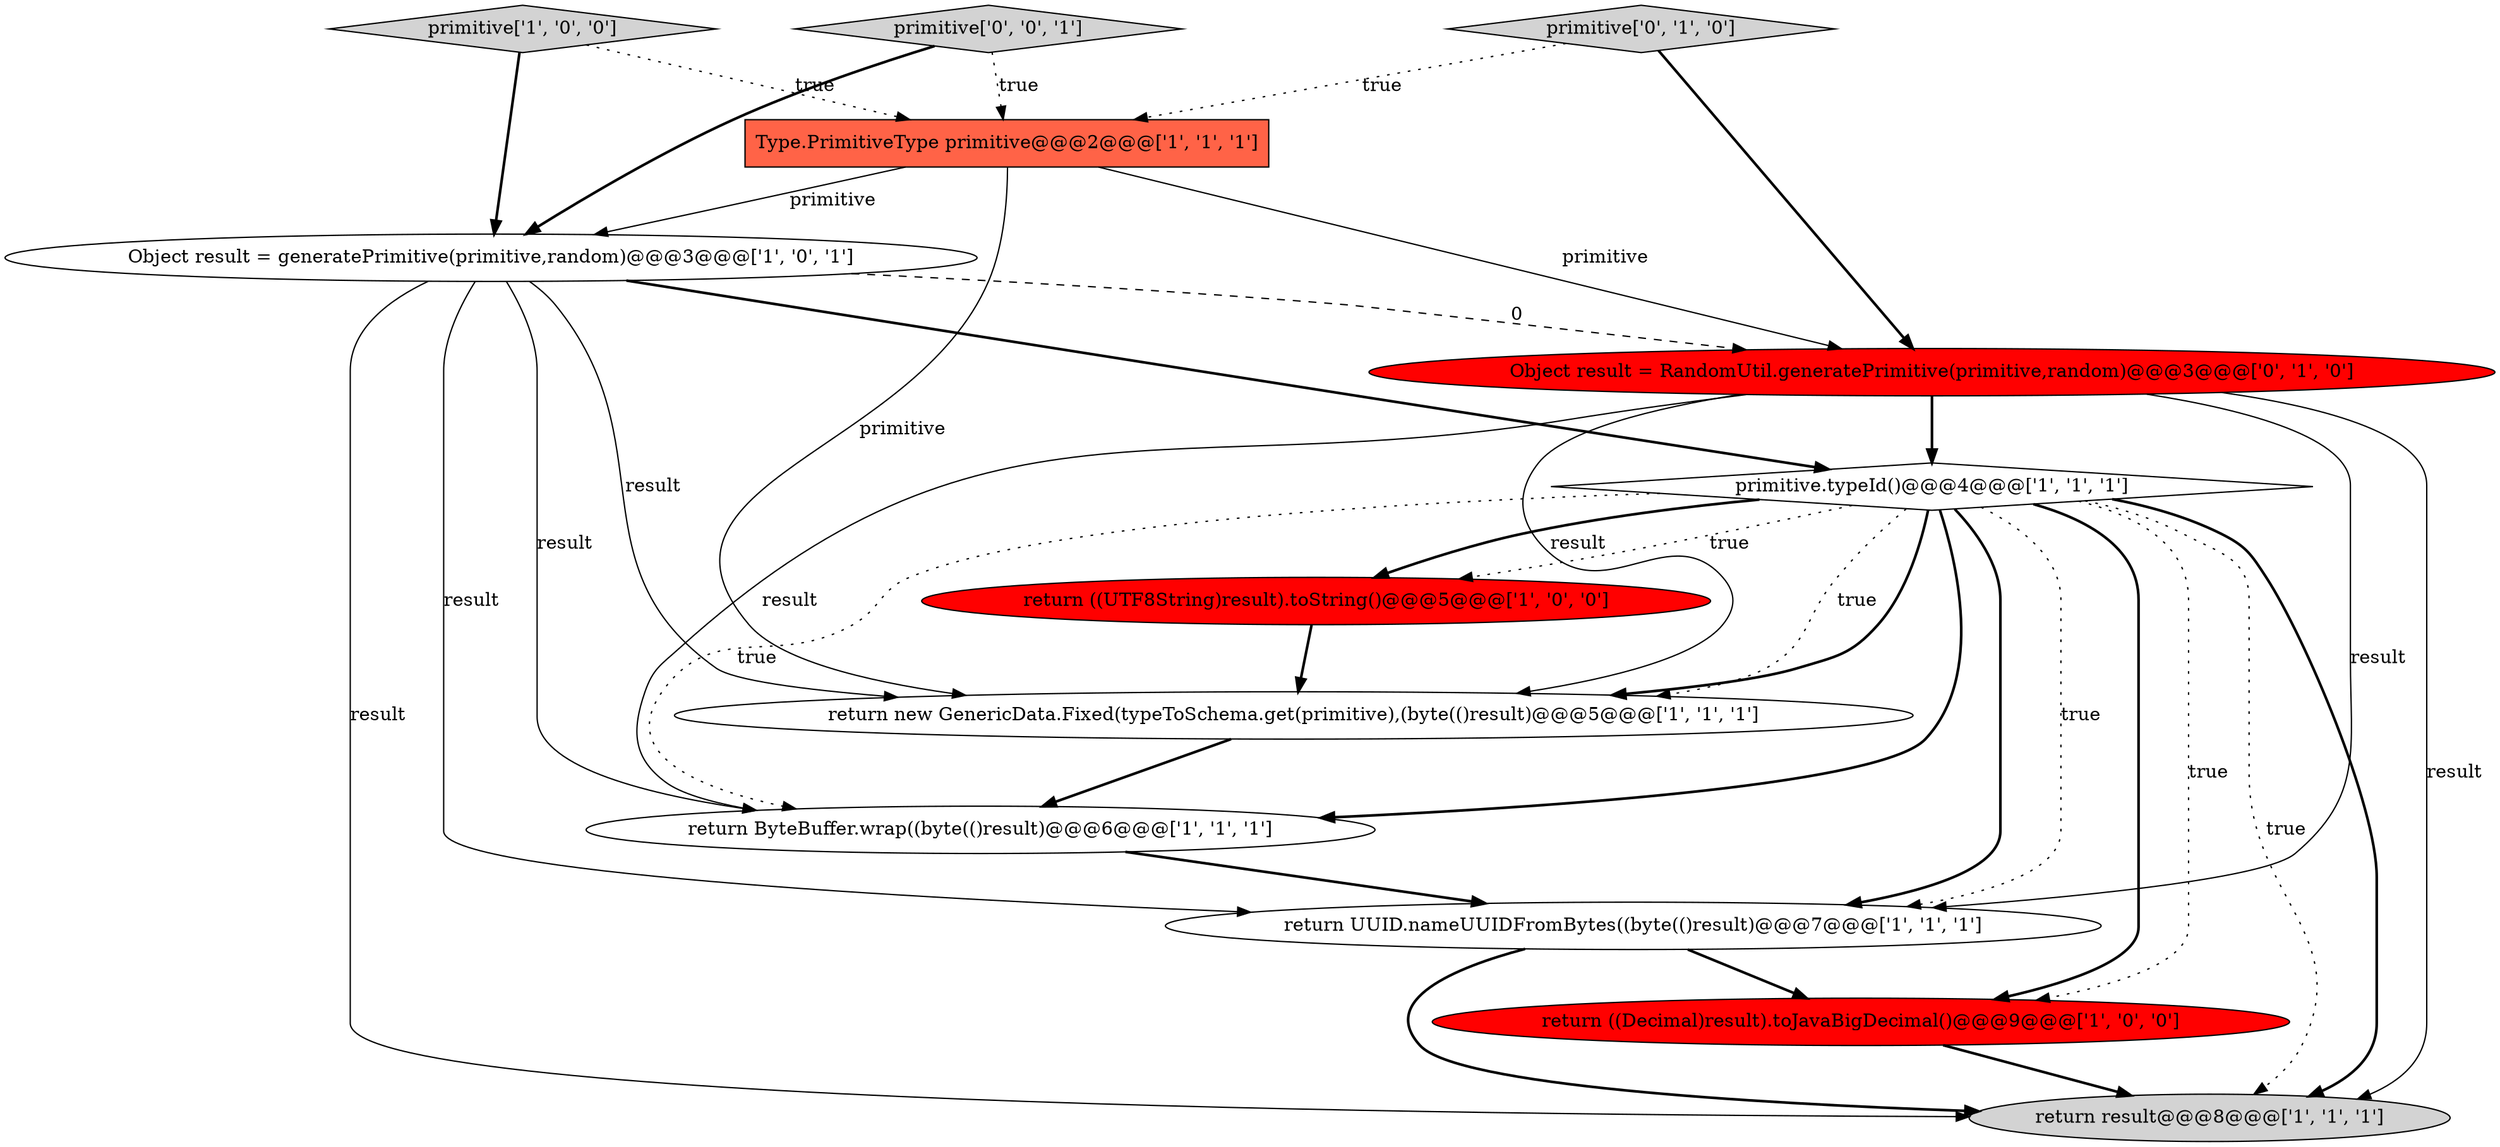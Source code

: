 digraph {
5 [style = filled, label = "return ((Decimal)result).toJavaBigDecimal()@@@9@@@['1', '0', '0']", fillcolor = red, shape = ellipse image = "AAA1AAABBB1BBB"];
7 [style = filled, label = "return ((UTF8String)result).toString()@@@5@@@['1', '0', '0']", fillcolor = red, shape = ellipse image = "AAA1AAABBB1BBB"];
9 [style = filled, label = "Type.PrimitiveType primitive@@@2@@@['1', '1', '1']", fillcolor = tomato, shape = box image = "AAA0AAABBB1BBB"];
3 [style = filled, label = "primitive['1', '0', '0']", fillcolor = lightgray, shape = diamond image = "AAA0AAABBB1BBB"];
8 [style = filled, label = "return result@@@8@@@['1', '1', '1']", fillcolor = lightgray, shape = ellipse image = "AAA0AAABBB1BBB"];
10 [style = filled, label = "Object result = RandomUtil.generatePrimitive(primitive,random)@@@3@@@['0', '1', '0']", fillcolor = red, shape = ellipse image = "AAA1AAABBB2BBB"];
6 [style = filled, label = "primitive.typeId()@@@4@@@['1', '1', '1']", fillcolor = white, shape = diamond image = "AAA0AAABBB1BBB"];
11 [style = filled, label = "primitive['0', '1', '0']", fillcolor = lightgray, shape = diamond image = "AAA0AAABBB2BBB"];
0 [style = filled, label = "return UUID.nameUUIDFromBytes((byte(()result)@@@7@@@['1', '1', '1']", fillcolor = white, shape = ellipse image = "AAA0AAABBB1BBB"];
4 [style = filled, label = "Object result = generatePrimitive(primitive,random)@@@3@@@['1', '0', '1']", fillcolor = white, shape = ellipse image = "AAA0AAABBB1BBB"];
1 [style = filled, label = "return new GenericData.Fixed(typeToSchema.get(primitive),(byte(()result)@@@5@@@['1', '1', '1']", fillcolor = white, shape = ellipse image = "AAA0AAABBB1BBB"];
12 [style = filled, label = "primitive['0', '0', '1']", fillcolor = lightgray, shape = diamond image = "AAA0AAABBB3BBB"];
2 [style = filled, label = "return ByteBuffer.wrap((byte(()result)@@@6@@@['1', '1', '1']", fillcolor = white, shape = ellipse image = "AAA0AAABBB1BBB"];
4->0 [style = solid, label="result"];
5->8 [style = bold, label=""];
7->1 [style = bold, label=""];
4->6 [style = bold, label=""];
6->1 [style = dotted, label="true"];
11->9 [style = dotted, label="true"];
6->0 [style = bold, label=""];
3->9 [style = dotted, label="true"];
3->4 [style = bold, label=""];
10->6 [style = bold, label=""];
6->2 [style = bold, label=""];
9->10 [style = solid, label="primitive"];
4->1 [style = solid, label="result"];
6->1 [style = bold, label=""];
6->5 [style = bold, label=""];
2->0 [style = bold, label=""];
6->2 [style = dotted, label="true"];
12->4 [style = bold, label=""];
9->4 [style = solid, label="primitive"];
11->10 [style = bold, label=""];
6->8 [style = dotted, label="true"];
6->8 [style = bold, label=""];
0->8 [style = bold, label=""];
6->7 [style = dotted, label="true"];
1->2 [style = bold, label=""];
6->0 [style = dotted, label="true"];
4->8 [style = solid, label="result"];
10->0 [style = solid, label="result"];
6->7 [style = bold, label=""];
10->1 [style = solid, label="result"];
10->2 [style = solid, label="result"];
4->10 [style = dashed, label="0"];
10->8 [style = solid, label="result"];
4->2 [style = solid, label="result"];
9->1 [style = solid, label="primitive"];
6->5 [style = dotted, label="true"];
0->5 [style = bold, label=""];
12->9 [style = dotted, label="true"];
}
